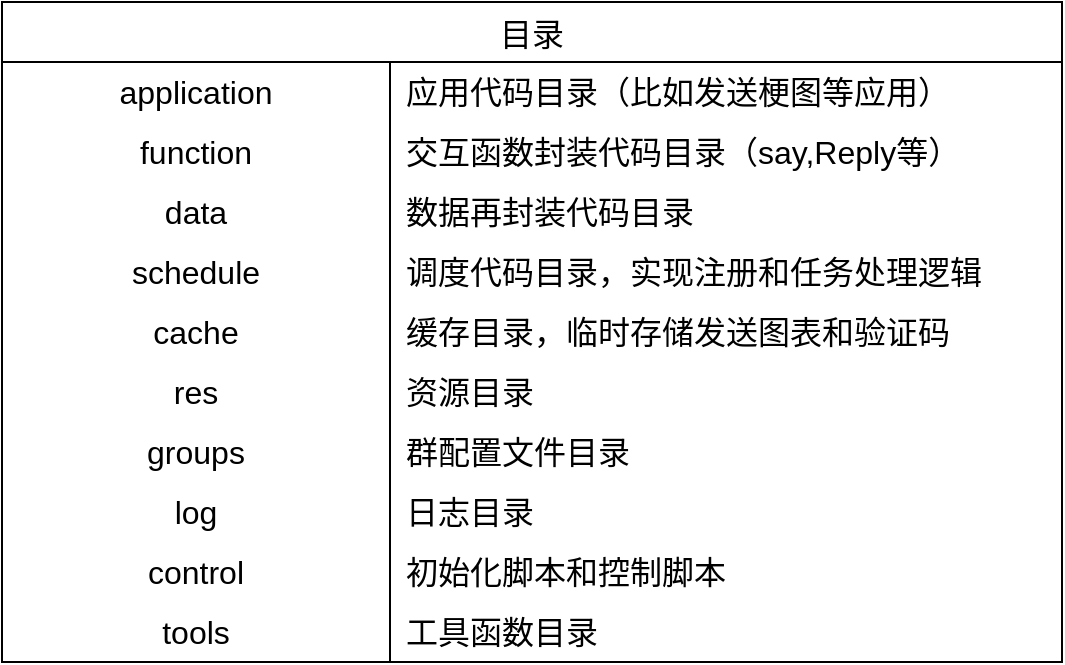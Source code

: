 <mxfile pages="4">
    <diagram id="zkEX-K809wHhYxBaXT3y" name="目录结构">
        <mxGraphModel dx="1169" dy="614" grid="1" gridSize="10" guides="1" tooltips="1" connect="1" arrows="1" fold="1" page="1" pageScale="1" pageWidth="827" pageHeight="1169" math="0" shadow="0">
            <root>
                <mxCell id="0"/>
                <mxCell id="1" parent="0"/>
                <mxCell id="6" value="目录" style="shape=table;startSize=30;container=1;collapsible=0;childLayout=tableLayout;fixedRows=1;rowLines=0;fontStyle=0;strokeColor=default;fontSize=16;" parent="1" vertex="1">
                    <mxGeometry x="80" y="70" width="530" height="330" as="geometry"/>
                </mxCell>
                <mxCell id="7" value="" style="shape=tableRow;horizontal=0;startSize=0;swimlaneHead=0;swimlaneBody=0;top=0;left=0;bottom=0;right=0;collapsible=0;dropTarget=0;fillColor=none;points=[[0,0.5],[1,0.5]];portConstraint=eastwest;strokeColor=inherit;fontSize=16;" parent="6" vertex="1">
                    <mxGeometry y="30" width="530" height="30" as="geometry"/>
                </mxCell>
                <mxCell id="8" value="application" style="shape=partialRectangle;html=1;whiteSpace=wrap;connectable=0;fillColor=none;top=0;left=0;bottom=0;right=0;overflow=hidden;pointerEvents=1;strokeColor=inherit;fontSize=16;" parent="7" vertex="1">
                    <mxGeometry width="194" height="30" as="geometry">
                        <mxRectangle width="194" height="30" as="alternateBounds"/>
                    </mxGeometry>
                </mxCell>
                <mxCell id="9" value="应用代码目录（比如发送梗图等应用）" style="shape=partialRectangle;html=1;whiteSpace=wrap;connectable=0;fillColor=none;top=0;left=0;bottom=0;right=0;align=left;spacingLeft=6;overflow=hidden;strokeColor=inherit;fontSize=16;" parent="7" vertex="1">
                    <mxGeometry x="194" width="336" height="30" as="geometry">
                        <mxRectangle width="336" height="30" as="alternateBounds"/>
                    </mxGeometry>
                </mxCell>
                <mxCell id="10" value="" style="shape=tableRow;horizontal=0;startSize=0;swimlaneHead=0;swimlaneBody=0;top=0;left=0;bottom=0;right=0;collapsible=0;dropTarget=0;fillColor=none;points=[[0,0.5],[1,0.5]];portConstraint=eastwest;strokeColor=inherit;fontSize=16;" parent="6" vertex="1">
                    <mxGeometry y="60" width="530" height="30" as="geometry"/>
                </mxCell>
                <mxCell id="11" value="function" style="shape=partialRectangle;html=1;whiteSpace=wrap;connectable=0;fillColor=none;top=0;left=0;bottom=0;right=0;overflow=hidden;strokeColor=inherit;fontSize=16;" parent="10" vertex="1">
                    <mxGeometry width="194" height="30" as="geometry">
                        <mxRectangle width="194" height="30" as="alternateBounds"/>
                    </mxGeometry>
                </mxCell>
                <mxCell id="12" value="交互函数封装代码目录（say,Reply等）" style="shape=partialRectangle;html=1;whiteSpace=wrap;connectable=0;fillColor=none;top=0;left=0;bottom=0;right=0;align=left;spacingLeft=6;overflow=hidden;strokeColor=inherit;fontSize=16;" parent="10" vertex="1">
                    <mxGeometry x="194" width="336" height="30" as="geometry">
                        <mxRectangle width="336" height="30" as="alternateBounds"/>
                    </mxGeometry>
                </mxCell>
                <mxCell id="13" value="" style="shape=tableRow;horizontal=0;startSize=0;swimlaneHead=0;swimlaneBody=0;top=0;left=0;bottom=0;right=0;collapsible=0;dropTarget=0;fillColor=none;points=[[0,0.5],[1,0.5]];portConstraint=eastwest;strokeColor=inherit;fontSize=16;" parent="6" vertex="1">
                    <mxGeometry y="90" width="530" height="30" as="geometry"/>
                </mxCell>
                <mxCell id="14" value="data" style="shape=partialRectangle;html=1;whiteSpace=wrap;connectable=0;fillColor=none;top=0;left=0;bottom=0;right=0;overflow=hidden;strokeColor=inherit;fontSize=16;" parent="13" vertex="1">
                    <mxGeometry width="194" height="30" as="geometry">
                        <mxRectangle width="194" height="30" as="alternateBounds"/>
                    </mxGeometry>
                </mxCell>
                <mxCell id="15" value="数据再封装代码目录" style="shape=partialRectangle;html=1;whiteSpace=wrap;connectable=0;fillColor=none;top=0;left=0;bottom=0;right=0;align=left;spacingLeft=6;overflow=hidden;strokeColor=inherit;fontSize=16;" parent="13" vertex="1">
                    <mxGeometry x="194" width="336" height="30" as="geometry">
                        <mxRectangle width="336" height="30" as="alternateBounds"/>
                    </mxGeometry>
                </mxCell>
                <mxCell id="16" style="shape=tableRow;horizontal=0;startSize=0;swimlaneHead=0;swimlaneBody=0;top=0;left=0;bottom=0;right=0;collapsible=0;dropTarget=0;fillColor=none;points=[[0,0.5],[1,0.5]];portConstraint=eastwest;strokeColor=inherit;fontSize=16;" parent="6" vertex="1">
                    <mxGeometry y="120" width="530" height="30" as="geometry"/>
                </mxCell>
                <mxCell id="17" value="schedule" style="shape=partialRectangle;html=1;whiteSpace=wrap;connectable=0;fillColor=none;top=0;left=0;bottom=0;right=0;overflow=hidden;strokeColor=inherit;fontSize=16;" parent="16" vertex="1">
                    <mxGeometry width="194" height="30" as="geometry">
                        <mxRectangle width="194" height="30" as="alternateBounds"/>
                    </mxGeometry>
                </mxCell>
                <mxCell id="18" value="调度代码目录，实现注册和任务处理逻辑" style="shape=partialRectangle;html=1;whiteSpace=wrap;connectable=0;fillColor=none;top=0;left=0;bottom=0;right=0;align=left;spacingLeft=6;overflow=hidden;strokeColor=inherit;fontSize=16;" parent="16" vertex="1">
                    <mxGeometry x="194" width="336" height="30" as="geometry">
                        <mxRectangle width="336" height="30" as="alternateBounds"/>
                    </mxGeometry>
                </mxCell>
                <mxCell id="19" style="shape=tableRow;horizontal=0;startSize=0;swimlaneHead=0;swimlaneBody=0;top=0;left=0;bottom=0;right=0;collapsible=0;dropTarget=0;fillColor=none;points=[[0,0.5],[1,0.5]];portConstraint=eastwest;strokeColor=inherit;fontSize=16;" parent="6" vertex="1">
                    <mxGeometry y="150" width="530" height="30" as="geometry"/>
                </mxCell>
                <mxCell id="20" value="cache" style="shape=partialRectangle;html=1;whiteSpace=wrap;connectable=0;fillColor=none;top=0;left=0;bottom=0;right=0;overflow=hidden;strokeColor=inherit;fontSize=16;" parent="19" vertex="1">
                    <mxGeometry width="194" height="30" as="geometry">
                        <mxRectangle width="194" height="30" as="alternateBounds"/>
                    </mxGeometry>
                </mxCell>
                <mxCell id="21" value="缓存目录，临时存储发送图表和验证码" style="shape=partialRectangle;html=1;whiteSpace=wrap;connectable=0;fillColor=none;top=0;left=0;bottom=0;right=0;align=left;spacingLeft=6;overflow=hidden;strokeColor=inherit;fontSize=16;" parent="19" vertex="1">
                    <mxGeometry x="194" width="336" height="30" as="geometry">
                        <mxRectangle width="336" height="30" as="alternateBounds"/>
                    </mxGeometry>
                </mxCell>
                <mxCell id="22" style="shape=tableRow;horizontal=0;startSize=0;swimlaneHead=0;swimlaneBody=0;top=0;left=0;bottom=0;right=0;collapsible=0;dropTarget=0;fillColor=none;points=[[0,0.5],[1,0.5]];portConstraint=eastwest;strokeColor=inherit;fontSize=16;" parent="6" vertex="1">
                    <mxGeometry y="180" width="530" height="30" as="geometry"/>
                </mxCell>
                <mxCell id="23" value="res" style="shape=partialRectangle;html=1;whiteSpace=wrap;connectable=0;fillColor=none;top=0;left=0;bottom=0;right=0;overflow=hidden;strokeColor=inherit;fontSize=16;" parent="22" vertex="1">
                    <mxGeometry width="194" height="30" as="geometry">
                        <mxRectangle width="194" height="30" as="alternateBounds"/>
                    </mxGeometry>
                </mxCell>
                <mxCell id="24" value="资源目录" style="shape=partialRectangle;html=1;whiteSpace=wrap;connectable=0;fillColor=none;top=0;left=0;bottom=0;right=0;align=left;spacingLeft=6;overflow=hidden;strokeColor=inherit;fontSize=16;" parent="22" vertex="1">
                    <mxGeometry x="194" width="336" height="30" as="geometry">
                        <mxRectangle width="336" height="30" as="alternateBounds"/>
                    </mxGeometry>
                </mxCell>
                <mxCell id="25" style="shape=tableRow;horizontal=0;startSize=0;swimlaneHead=0;swimlaneBody=0;top=0;left=0;bottom=0;right=0;collapsible=0;dropTarget=0;fillColor=none;points=[[0,0.5],[1,0.5]];portConstraint=eastwest;strokeColor=inherit;fontSize=16;" parent="6" vertex="1">
                    <mxGeometry y="210" width="530" height="30" as="geometry"/>
                </mxCell>
                <mxCell id="26" value="groups" style="shape=partialRectangle;html=1;whiteSpace=wrap;connectable=0;fillColor=none;top=0;left=0;bottom=0;right=0;overflow=hidden;strokeColor=inherit;fontSize=16;" parent="25" vertex="1">
                    <mxGeometry width="194" height="30" as="geometry">
                        <mxRectangle width="194" height="30" as="alternateBounds"/>
                    </mxGeometry>
                </mxCell>
                <mxCell id="27" value="群配置文件目录" style="shape=partialRectangle;html=1;whiteSpace=wrap;connectable=0;fillColor=none;top=0;left=0;bottom=0;right=0;align=left;spacingLeft=6;overflow=hidden;strokeColor=inherit;fontSize=16;" parent="25" vertex="1">
                    <mxGeometry x="194" width="336" height="30" as="geometry">
                        <mxRectangle width="336" height="30" as="alternateBounds"/>
                    </mxGeometry>
                </mxCell>
                <mxCell id="28" style="shape=tableRow;horizontal=0;startSize=0;swimlaneHead=0;swimlaneBody=0;top=0;left=0;bottom=0;right=0;collapsible=0;dropTarget=0;fillColor=none;points=[[0,0.5],[1,0.5]];portConstraint=eastwest;strokeColor=inherit;fontSize=16;" parent="6" vertex="1">
                    <mxGeometry y="240" width="530" height="30" as="geometry"/>
                </mxCell>
                <mxCell id="29" value="log" style="shape=partialRectangle;html=1;whiteSpace=wrap;connectable=0;fillColor=none;top=0;left=0;bottom=0;right=0;overflow=hidden;strokeColor=inherit;fontSize=16;" parent="28" vertex="1">
                    <mxGeometry width="194" height="30" as="geometry">
                        <mxRectangle width="194" height="30" as="alternateBounds"/>
                    </mxGeometry>
                </mxCell>
                <mxCell id="30" value="日志目录" style="shape=partialRectangle;html=1;whiteSpace=wrap;connectable=0;fillColor=none;top=0;left=0;bottom=0;right=0;align=left;spacingLeft=6;overflow=hidden;strokeColor=inherit;fontSize=16;" parent="28" vertex="1">
                    <mxGeometry x="194" width="336" height="30" as="geometry">
                        <mxRectangle width="336" height="30" as="alternateBounds"/>
                    </mxGeometry>
                </mxCell>
                <mxCell id="32" style="shape=tableRow;horizontal=0;startSize=0;swimlaneHead=0;swimlaneBody=0;top=0;left=0;bottom=0;right=0;collapsible=0;dropTarget=0;fillColor=none;points=[[0,0.5],[1,0.5]];portConstraint=eastwest;strokeColor=inherit;fontSize=16;" parent="6" vertex="1">
                    <mxGeometry y="270" width="530" height="30" as="geometry"/>
                </mxCell>
                <mxCell id="33" value="control" style="shape=partialRectangle;html=1;whiteSpace=wrap;connectable=0;fillColor=none;top=0;left=0;bottom=0;right=0;overflow=hidden;strokeColor=inherit;fontSize=16;" parent="32" vertex="1">
                    <mxGeometry width="194" height="30" as="geometry">
                        <mxRectangle width="194" height="30" as="alternateBounds"/>
                    </mxGeometry>
                </mxCell>
                <mxCell id="34" value="初始化脚本和控制脚本" style="shape=partialRectangle;html=1;whiteSpace=wrap;connectable=0;fillColor=none;top=0;left=0;bottom=0;right=0;align=left;spacingLeft=6;overflow=hidden;strokeColor=inherit;fontSize=16;" parent="32" vertex="1">
                    <mxGeometry x="194" width="336" height="30" as="geometry">
                        <mxRectangle width="336" height="30" as="alternateBounds"/>
                    </mxGeometry>
                </mxCell>
                <mxCell id="35" style="shape=tableRow;horizontal=0;startSize=0;swimlaneHead=0;swimlaneBody=0;top=0;left=0;bottom=0;right=0;collapsible=0;dropTarget=0;fillColor=none;points=[[0,0.5],[1,0.5]];portConstraint=eastwest;strokeColor=inherit;fontSize=16;" parent="6" vertex="1">
                    <mxGeometry y="300" width="530" height="30" as="geometry"/>
                </mxCell>
                <mxCell id="36" value="tools" style="shape=partialRectangle;html=1;whiteSpace=wrap;connectable=0;fillColor=none;top=0;left=0;bottom=0;right=0;overflow=hidden;strokeColor=inherit;fontSize=16;" parent="35" vertex="1">
                    <mxGeometry width="194" height="30" as="geometry">
                        <mxRectangle width="194" height="30" as="alternateBounds"/>
                    </mxGeometry>
                </mxCell>
                <mxCell id="37" value="工具函数目录" style="shape=partialRectangle;html=1;whiteSpace=wrap;connectable=0;fillColor=none;top=0;left=0;bottom=0;right=0;align=left;spacingLeft=6;overflow=hidden;strokeColor=inherit;fontSize=16;" parent="35" vertex="1">
                    <mxGeometry x="194" width="336" height="30" as="geometry">
                        <mxRectangle width="336" height="30" as="alternateBounds"/>
                    </mxGeometry>
                </mxCell>
            </root>
        </mxGraphModel>
    </diagram>
    <diagram id="T0GtglsPua6t7XAMUquR" name="application class">
        <mxGraphModel dx="1790" dy="2049" grid="1" gridSize="10" guides="1" tooltips="1" connect="1" arrows="1" fold="1" page="1" pageScale="1" pageWidth="827" pageHeight="1169" math="0" shadow="0">
            <root>
                <mxCell id="0"/>
                <mxCell id="1" parent="0"/>
                <mxCell id="gr3-f2-6-QpsES867cy0-1" value="Application" style="shape=table;startSize=30;container=1;collapsible=0;childLayout=tableLayout;fixedRows=1;rowLines=0;fontStyle=0;strokeColor=default;fontSize=16;" parent="1" vertex="1">
                    <mxGeometry x="-170" width="660" height="120" as="geometry"/>
                </mxCell>
                <mxCell id="gr3-f2-6-QpsES867cy0-2" value="" style="shape=tableRow;horizontal=0;startSize=0;swimlaneHead=0;swimlaneBody=0;top=0;left=0;bottom=0;right=0;collapsible=0;dropTarget=0;fillColor=none;points=[[0,0.5],[1,0.5]];portConstraint=eastwest;strokeColor=inherit;fontSize=16;" parent="gr3-f2-6-QpsES867cy0-1" vertex="1">
                    <mxGeometry y="30" width="660" height="30" as="geometry"/>
                </mxCell>
                <mxCell id="gr3-f2-6-QpsES867cy0-3" value="applicationInfo:A&lt;span style=&quot;color: rgb(0, 0, 0);&quot;&gt;pplicationInfo&lt;/span&gt;" style="shape=partialRectangle;html=1;whiteSpace=wrap;connectable=0;fillColor=none;top=0;left=0;bottom=0;right=0;overflow=hidden;pointerEvents=1;strokeColor=inherit;fontSize=16;" parent="gr3-f2-6-QpsES867cy0-2" vertex="1">
                    <mxGeometry width="267" height="30" as="geometry">
                        <mxRectangle width="267" height="30" as="alternateBounds"/>
                    </mxGeometry>
                </mxCell>
                <mxCell id="gr3-f2-6-QpsES867cy0-4" value="实现application的描述" style="shape=partialRectangle;html=1;whiteSpace=wrap;connectable=0;fillColor=none;top=0;left=0;bottom=0;right=0;align=left;spacingLeft=6;overflow=hidden;strokeColor=inherit;fontSize=16;" parent="gr3-f2-6-QpsES867cy0-2" vertex="1">
                    <mxGeometry x="267" width="393" height="30" as="geometry">
                        <mxRectangle width="393" height="30" as="alternateBounds"/>
                    </mxGeometry>
                </mxCell>
                <mxCell id="gr3-f2-6-QpsES867cy0-5" value="" style="shape=tableRow;horizontal=0;startSize=0;swimlaneHead=0;swimlaneBody=0;top=0;left=0;bottom=0;right=0;collapsible=0;dropTarget=0;fillColor=none;points=[[0,0.5],[1,0.5]];portConstraint=eastwest;strokeColor=inherit;fontSize=16;" parent="gr3-f2-6-QpsES867cy0-1" vertex="1">
                    <mxGeometry y="60" width="660" height="30" as="geometry"/>
                </mxCell>
                <mxCell id="gr3-f2-6-QpsES867cy0-6" value="registerInfo:RegisterInfo" style="shape=partialRectangle;html=1;whiteSpace=wrap;connectable=0;fillColor=none;top=0;left=0;bottom=0;right=0;overflow=hidden;strokeColor=inherit;fontSize=16;" parent="gr3-f2-6-QpsES867cy0-5" vertex="1">
                    <mxGeometry width="267" height="30" as="geometry">
                        <mxRectangle width="267" height="30" as="alternateBounds"/>
                    </mxGeometry>
                </mxCell>
                <mxCell id="gr3-f2-6-QpsES867cy0-7" value="注册信息" style="shape=partialRectangle;html=1;whiteSpace=wrap;connectable=0;fillColor=none;top=0;left=0;bottom=0;right=0;align=left;spacingLeft=6;overflow=hidden;strokeColor=inherit;fontSize=16;" parent="gr3-f2-6-QpsES867cy0-5" vertex="1">
                    <mxGeometry x="267" width="393" height="30" as="geometry">
                        <mxRectangle width="393" height="30" as="alternateBounds"/>
                    </mxGeometry>
                </mxCell>
                <mxCell id="gr3-f2-6-QpsES867cy0-8" value="" style="shape=tableRow;horizontal=0;startSize=0;swimlaneHead=0;swimlaneBody=0;top=0;left=0;bottom=0;right=0;collapsible=0;dropTarget=0;fillColor=none;points=[[0,0.5],[1,0.5]];portConstraint=eastwest;strokeColor=inherit;fontSize=16;" parent="gr3-f2-6-QpsES867cy0-1" vertex="1">
                    <mxGeometry y="90" width="660" height="30" as="geometry"/>
                </mxCell>
                <mxCell id="gr3-f2-6-QpsES867cy0-9" value="process(messageInfo:MessageInfo)" style="shape=partialRectangle;html=1;whiteSpace=wrap;connectable=0;fillColor=none;top=0;left=0;bottom=0;right=0;overflow=hidden;strokeColor=inherit;fontSize=16;" parent="gr3-f2-6-QpsES867cy0-8" vertex="1">
                    <mxGeometry width="267" height="30" as="geometry">
                        <mxRectangle width="267" height="30" as="alternateBounds"/>
                    </mxGeometry>
                </mxCell>
                <mxCell id="gr3-f2-6-QpsES867cy0-10" value="处理函数" style="shape=partialRectangle;html=1;whiteSpace=wrap;connectable=0;fillColor=none;top=0;left=0;bottom=0;right=0;align=left;spacingLeft=6;overflow=hidden;strokeColor=inherit;fontSize=16;" parent="gr3-f2-6-QpsES867cy0-8" vertex="1">
                    <mxGeometry x="267" width="393" height="30" as="geometry">
                        <mxRectangle width="393" height="30" as="alternateBounds"/>
                    </mxGeometry>
                </mxCell>
                <mxCell id="gr3-f2-6-QpsES867cy0-35" value="applicationInfo" style="shape=table;startSize=30;container=1;collapsible=0;childLayout=tableLayout;fixedRows=1;rowLines=0;fontStyle=0;strokeColor=default;fontSize=16;" parent="1" vertex="1">
                    <mxGeometry x="630" y="-40" width="340" height="90" as="geometry"/>
                </mxCell>
                <mxCell id="gr3-f2-6-QpsES867cy0-36" value="" style="shape=tableRow;horizontal=0;startSize=0;swimlaneHead=0;swimlaneBody=0;top=0;left=0;bottom=0;right=0;collapsible=0;dropTarget=0;fillColor=none;points=[[0,0.5],[1,0.5]];portConstraint=eastwest;strokeColor=inherit;fontSize=16;" parent="gr3-f2-6-QpsES867cy0-35" vertex="1">
                    <mxGeometry y="30" width="340" height="30" as="geometry"/>
                </mxCell>
                <mxCell id="gr3-f2-6-QpsES867cy0-37" value="name:str" style="shape=partialRectangle;html=1;whiteSpace=wrap;connectable=0;fillColor=none;top=0;left=0;bottom=0;right=0;overflow=hidden;pointerEvents=1;strokeColor=inherit;fontSize=16;" parent="gr3-f2-6-QpsES867cy0-36" vertex="1">
                    <mxGeometry width="194" height="30" as="geometry">
                        <mxRectangle width="194" height="30" as="alternateBounds"/>
                    </mxGeometry>
                </mxCell>
                <mxCell id="gr3-f2-6-QpsES867cy0-38" value="application的名字" style="shape=partialRectangle;html=1;whiteSpace=wrap;connectable=0;fillColor=none;top=0;left=0;bottom=0;right=0;align=left;spacingLeft=6;overflow=hidden;strokeColor=inherit;fontSize=16;" parent="gr3-f2-6-QpsES867cy0-36" vertex="1">
                    <mxGeometry x="194" width="146" height="30" as="geometry">
                        <mxRectangle width="146" height="30" as="alternateBounds"/>
                    </mxGeometry>
                </mxCell>
                <mxCell id="gr3-f2-6-QpsES867cy0-42" value="" style="shape=tableRow;horizontal=0;startSize=0;swimlaneHead=0;swimlaneBody=0;top=0;left=0;bottom=0;right=0;collapsible=0;dropTarget=0;fillColor=none;points=[[0,0.5],[1,0.5]];portConstraint=eastwest;strokeColor=inherit;fontSize=16;" parent="gr3-f2-6-QpsES867cy0-35" vertex="1">
                    <mxGeometry y="60" width="340" height="30" as="geometry"/>
                </mxCell>
                <mxCell id="gr3-f2-6-QpsES867cy0-43" value="info:str" style="shape=partialRectangle;html=1;whiteSpace=wrap;connectable=0;fillColor=none;top=0;left=0;bottom=0;right=0;overflow=hidden;strokeColor=inherit;fontSize=16;" parent="gr3-f2-6-QpsES867cy0-42" vertex="1">
                    <mxGeometry width="194" height="30" as="geometry">
                        <mxRectangle width="194" height="30" as="alternateBounds"/>
                    </mxGeometry>
                </mxCell>
                <mxCell id="gr3-f2-6-QpsES867cy0-44" value="功能的描述" style="shape=partialRectangle;html=1;whiteSpace=wrap;connectable=0;fillColor=none;top=0;left=0;bottom=0;right=0;align=left;spacingLeft=6;overflow=hidden;strokeColor=inherit;fontSize=16;" parent="gr3-f2-6-QpsES867cy0-42" vertex="1">
                    <mxGeometry x="194" width="146" height="30" as="geometry">
                        <mxRectangle width="146" height="30" as="alternateBounds"/>
                    </mxGeometry>
                </mxCell>
                <mxCell id="gr3-f2-6-QpsES867cy0-106" value="RegisterInfo" style="shape=table;startSize=30;container=1;collapsible=0;childLayout=tableLayout;fixedRows=1;rowLines=0;fontStyle=0;strokeColor=default;fontSize=16;" parent="1" vertex="1">
                    <mxGeometry x="630" y="110" width="530" height="90" as="geometry"/>
                </mxCell>
                <mxCell id="gr3-f2-6-QpsES867cy0-107" value="" style="shape=tableRow;horizontal=0;startSize=0;swimlaneHead=0;swimlaneBody=0;top=0;left=0;bottom=0;right=0;collapsible=0;dropTarget=0;fillColor=none;points=[[0,0.5],[1,0.5]];portConstraint=eastwest;strokeColor=inherit;fontSize=16;" parent="gr3-f2-6-QpsES867cy0-106" vertex="1">
                    <mxGeometry y="30" width="530" height="30" as="geometry"/>
                </mxCell>
                <mxCell id="gr3-f2-6-QpsES867cy0-108" value="registerEventType:Enum" style="shape=partialRectangle;html=1;whiteSpace=wrap;connectable=0;fillColor=none;top=0;left=0;bottom=0;right=0;overflow=hidden;pointerEvents=1;strokeColor=inherit;fontSize=16;" parent="gr3-f2-6-QpsES867cy0-107" vertex="1">
                    <mxGeometry width="194" height="30" as="geometry">
                        <mxRectangle width="194" height="30" as="alternateBounds"/>
                    </mxGeometry>
                </mxCell>
                <mxCell id="gr3-f2-6-QpsES867cy0-109" value="注册类型" style="shape=partialRectangle;html=1;whiteSpace=wrap;connectable=0;fillColor=none;top=0;left=0;bottom=0;right=0;align=left;spacingLeft=6;overflow=hidden;strokeColor=inherit;fontSize=16;" parent="gr3-f2-6-QpsES867cy0-107" vertex="1">
                    <mxGeometry x="194" width="336" height="30" as="geometry">
                        <mxRectangle width="336" height="30" as="alternateBounds"/>
                    </mxGeometry>
                </mxCell>
                <mxCell id="gr3-f2-6-QpsES867cy0-110" value="" style="shape=tableRow;horizontal=0;startSize=0;swimlaneHead=0;swimlaneBody=0;top=0;left=0;bottom=0;right=0;collapsible=0;dropTarget=0;fillColor=none;points=[[0,0.5],[1,0.5]];portConstraint=eastwest;strokeColor=inherit;fontSize=16;" parent="gr3-f2-6-QpsES867cy0-106" vertex="1">
                    <mxGeometry y="60" width="530" height="30" as="geometry"/>
                </mxCell>
                <mxCell id="gr3-f2-6-QpsES867cy0-111" value="priority:float" style="shape=partialRectangle;html=1;whiteSpace=wrap;connectable=0;fillColor=none;top=0;left=0;bottom=0;right=0;overflow=hidden;strokeColor=inherit;fontSize=16;" parent="gr3-f2-6-QpsES867cy0-110" vertex="1">
                    <mxGeometry width="194" height="30" as="geometry">
                        <mxRectangle width="194" height="30" as="alternateBounds"/>
                    </mxGeometry>
                </mxCell>
                <mxCell id="gr3-f2-6-QpsES867cy0-112" value="触发优先级" style="shape=partialRectangle;html=1;whiteSpace=wrap;connectable=0;fillColor=none;top=0;left=0;bottom=0;right=0;align=left;spacingLeft=6;overflow=hidden;strokeColor=inherit;fontSize=16;" parent="gr3-f2-6-QpsES867cy0-110" vertex="1">
                    <mxGeometry x="194" width="336" height="30" as="geometry">
                        <mxRectangle width="336" height="30" as="alternateBounds"/>
                    </mxGeometry>
                </mxCell>
            </root>
        </mxGraphModel>
    </diagram>
    <diagram id="DD8il-fO9wbOL0nutXOs" name="流程图">
        <mxGraphModel dx="1169" dy="614" grid="1" gridSize="10" guides="1" tooltips="1" connect="1" arrows="1" fold="1" page="1" pageScale="1" pageWidth="1169" pageHeight="827" background="none" math="0" shadow="0">
            <root>
                <mxCell id="0"/>
                <mxCell id="1" parent="0"/>
                <mxCell id="Z7UhbsLnKZik1kUJaFU--3" style="edgeStyle=none;html=1;rounded=0;exitX=0.5;exitY=1;exitDx=0;exitDy=0;" parent="1" source="Z7UhbsLnKZik1kUJaFU--73" target="Z7UhbsLnKZik1kUJaFU--2" edge="1">
                    <mxGeometry relative="1" as="geometry">
                        <mxPoint x="450" y="150" as="sourcePoint"/>
                    </mxGeometry>
                </mxCell>
                <mxCell id="Z7UhbsLnKZik1kUJaFU--11" value="" style="edgeStyle=none;html=1;rounded=0;" parent="1" source="Z7UhbsLnKZik1kUJaFU--2" target="Z7UhbsLnKZik1kUJaFU--10" edge="1">
                    <mxGeometry relative="1" as="geometry"/>
                </mxCell>
                <mxCell id="Z7UhbsLnKZik1kUJaFU--2" value="解析消息数据结构" style="rounded=0;whiteSpace=wrap;html=1;" parent="1" vertex="1">
                    <mxGeometry x="390" y="175" width="120" height="30" as="geometry"/>
                </mxCell>
                <mxCell id="Z7UhbsLnKZik1kUJaFU--16" value="" style="edgeStyle=none;html=1;rounded=0;" parent="1" source="Z7UhbsLnKZik1kUJaFU--10" target="Z7UhbsLnKZik1kUJaFU--15" edge="1">
                    <mxGeometry relative="1" as="geometry"/>
                </mxCell>
                <mxCell id="Z7UhbsLnKZik1kUJaFU--17" value="y" style="edgeLabel;html=1;align=center;verticalAlign=middle;resizable=0;points=[];rounded=0;" parent="Z7UhbsLnKZik1kUJaFU--16" vertex="1" connectable="0">
                    <mxGeometry x="-0.393" y="-1" width="30" height="30" relative="1" as="geometry">
                        <mxPoint x="-15" y="-15" as="offset"/>
                    </mxGeometry>
                </mxCell>
                <mxCell id="Z7UhbsLnKZik1kUJaFU--49" value="" style="edgeStyle=none;html=1;rounded=0;" parent="1" source="Z7UhbsLnKZik1kUJaFU--10" target="Z7UhbsLnKZik1kUJaFU--48" edge="1">
                    <mxGeometry relative="1" as="geometry"/>
                </mxCell>
                <mxCell id="Z7UhbsLnKZik1kUJaFU--50" value="n" style="edgeLabel;html=1;align=center;verticalAlign=middle;resizable=0;points=[];rounded=0;" parent="Z7UhbsLnKZik1kUJaFU--49" vertex="1" connectable="0">
                    <mxGeometry x="-0.349" width="30" height="30" relative="1" as="geometry">
                        <mxPoint x="-15" y="-15" as="offset"/>
                    </mxGeometry>
                </mxCell>
                <mxCell id="Z7UhbsLnKZik1kUJaFU--10" value="是群聊" style="rhombus;whiteSpace=wrap;html=1;rounded=0;" parent="1" vertex="1">
                    <mxGeometry x="420" y="230" width="60" height="30" as="geometry"/>
                </mxCell>
                <mxCell id="Z7UhbsLnKZik1kUJaFU--19" value="" style="edgeStyle=none;html=1;rounded=0;" parent="1" source="Z7UhbsLnKZik1kUJaFU--15" target="Z7UhbsLnKZik1kUJaFU--18" edge="1">
                    <mxGeometry relative="1" as="geometry"/>
                </mxCell>
                <mxCell id="Z7UhbsLnKZik1kUJaFU--20" value="y" style="edgeLabel;html=1;align=center;verticalAlign=middle;resizable=0;points=[];rounded=0;" parent="Z7UhbsLnKZik1kUJaFU--19" vertex="1" connectable="0">
                    <mxGeometry x="0.005" width="30" height="30" relative="1" as="geometry">
                        <mxPoint x="-15" y="-15" as="offset"/>
                    </mxGeometry>
                </mxCell>
                <mxCell id="Z7UhbsLnKZik1kUJaFU--45" style="edgeStyle=none;html=1;entryX=0.5;entryY=0;entryDx=0;entryDy=0;rounded=0;" parent="1" source="Z7UhbsLnKZik1kUJaFU--15" target="Z7UhbsLnKZik1kUJaFU--26" edge="1">
                    <mxGeometry relative="1" as="geometry"/>
                </mxCell>
                <mxCell id="Z7UhbsLnKZik1kUJaFU--47" value="n" style="edgeLabel;html=1;align=center;verticalAlign=middle;resizable=0;points=[];rounded=0;" parent="Z7UhbsLnKZik1kUJaFU--45" vertex="1" connectable="0">
                    <mxGeometry x="-0.055" y="1" width="30" height="30" relative="1" as="geometry">
                        <mxPoint x="-15" y="-15" as="offset"/>
                    </mxGeometry>
                </mxCell>
                <mxCell id="Z7UhbsLnKZik1kUJaFU--15" value="有艾特" style="rhombus;whiteSpace=wrap;html=1;rounded=0;" parent="1" vertex="1">
                    <mxGeometry x="300" y="230" width="60" height="30" as="geometry"/>
                </mxCell>
                <mxCell id="Z7UhbsLnKZik1kUJaFU--22" value="" style="edgeStyle=none;html=1;rounded=0;" parent="1" source="Z7UhbsLnKZik1kUJaFU--18" target="Z7UhbsLnKZik1kUJaFU--21" edge="1">
                    <mxGeometry relative="1" as="geometry"/>
                </mxCell>
                <mxCell id="Z7UhbsLnKZik1kUJaFU--80" style="edgeStyle=orthogonalEdgeStyle;html=1;exitX=0.25;exitY=1;exitDx=0;exitDy=0;rounded=0;" parent="1" source="Z7UhbsLnKZik1kUJaFU--18" target="Z7UhbsLnKZik1kUJaFU--74" edge="1">
                    <mxGeometry relative="1" as="geometry">
                        <Array as="points">
                            <mxPoint x="120" y="260"/>
                            <mxPoint x="120" y="560"/>
                            <mxPoint x="505" y="560"/>
                        </Array>
                    </mxGeometry>
                </mxCell>
                <mxCell id="Z7UhbsLnKZik1kUJaFU--82" value="检索完毕" style="edgeLabel;html=1;align=center;verticalAlign=middle;resizable=0;points=[];rounded=0;" parent="Z7UhbsLnKZik1kUJaFU--80" vertex="1" connectable="0">
                    <mxGeometry x="-0.833" width="70" height="30" relative="1" as="geometry">
                        <mxPoint x="-35" y="66" as="offset"/>
                    </mxGeometry>
                </mxCell>
                <mxCell id="Z7UhbsLnKZik1kUJaFU--18" value="按优先级&lt;div&gt;检索已注册艾特事件&lt;/div&gt;" style="whiteSpace=wrap;html=1;rounded=0;" parent="1" vertex="1">
                    <mxGeometry x="115" y="225" width="130" height="40" as="geometry"/>
                </mxCell>
                <mxCell id="Z7UhbsLnKZik1kUJaFU--24" value="" style="edgeStyle=orthogonalEdgeStyle;html=1;exitX=0.5;exitY=1;exitDx=0;exitDy=0;entryX=0;entryY=0.5;entryDx=0;entryDy=0;rounded=0;" parent="1" source="Z7UhbsLnKZik1kUJaFU--21" target="Z7UhbsLnKZik1kUJaFU--23" edge="1">
                    <mxGeometry relative="1" as="geometry"/>
                </mxCell>
                <mxCell id="Z7UhbsLnKZik1kUJaFU--36" value="y" style="edgeLabel;html=1;align=center;verticalAlign=middle;resizable=0;points=[];rounded=0;" parent="Z7UhbsLnKZik1kUJaFU--24" vertex="1" connectable="0">
                    <mxGeometry x="-0.359" width="30" height="30" relative="1" as="geometry">
                        <mxPoint x="-15" y="-15" as="offset"/>
                    </mxGeometry>
                </mxCell>
                <mxCell id="Z7UhbsLnKZik1kUJaFU--27" value="" style="edgeStyle=none;html=1;exitX=1;exitY=0.5;exitDx=0;exitDy=0;rounded=0;" parent="1" source="Z7UhbsLnKZik1kUJaFU--21" target="Z7UhbsLnKZik1kUJaFU--26" edge="1">
                    <mxGeometry relative="1" as="geometry"/>
                </mxCell>
                <mxCell id="Z7UhbsLnKZik1kUJaFU--28" value="n" style="edgeLabel;html=1;align=center;verticalAlign=middle;resizable=0;points=[];rounded=0;" parent="Z7UhbsLnKZik1kUJaFU--27" vertex="1" connectable="0">
                    <mxGeometry x="0.029" y="-1" width="30" height="30" relative="1" as="geometry">
                        <mxPoint x="-16" y="-16" as="offset"/>
                    </mxGeometry>
                </mxCell>
                <mxCell id="Z7UhbsLnKZik1kUJaFU--21" value="是否触发关键词" style="rhombus;whiteSpace=wrap;html=1;rounded=0;" parent="1" vertex="1">
                    <mxGeometry x="125" y="300" width="110" height="30" as="geometry"/>
                </mxCell>
                <mxCell id="Z7UhbsLnKZik1kUJaFU--75" style="edgeStyle=orthogonalEdgeStyle;html=1;exitX=0.75;exitY=0;exitDx=0;exitDy=0;entryX=0;entryY=0.5;entryDx=0;entryDy=0;rounded=0;" parent="1" source="Z7UhbsLnKZik1kUJaFU--23" target="Z7UhbsLnKZik1kUJaFU--74" edge="1">
                    <mxGeometry relative="1" as="geometry"/>
                </mxCell>
                <mxCell id="Z7UhbsLnKZik1kUJaFU--23" value="执行对应处理函数" style="whiteSpace=wrap;html=1;rounded=0;" parent="1" vertex="1">
                    <mxGeometry x="270" y="500" width="120" height="30" as="geometry"/>
                </mxCell>
                <mxCell id="Z7UhbsLnKZik1kUJaFU--31" value="" style="edgeStyle=none;html=1;rounded=0;" parent="1" source="Z7UhbsLnKZik1kUJaFU--26" target="Z7UhbsLnKZik1kUJaFU--30" edge="1">
                    <mxGeometry relative="1" as="geometry"/>
                </mxCell>
                <mxCell id="Z7UhbsLnKZik1kUJaFU--78" style="edgeStyle=orthogonalEdgeStyle;html=1;exitX=0.75;exitY=0;exitDx=0;exitDy=0;entryX=0.5;entryY=0;entryDx=0;entryDy=0;rounded=0;" parent="1" source="Z7UhbsLnKZik1kUJaFU--26" target="Z7UhbsLnKZik1kUJaFU--74" edge="1">
                    <mxGeometry relative="1" as="geometry"/>
                </mxCell>
                <mxCell id="Z7UhbsLnKZik1kUJaFU--79" value="检索完毕" style="edgeLabel;html=1;align=center;verticalAlign=middle;resizable=0;points=[];rounded=0;" parent="Z7UhbsLnKZik1kUJaFU--78" vertex="1" connectable="0">
                    <mxGeometry x="0.511" y="-2" width="70" height="30" relative="1" as="geometry">
                        <mxPoint x="-33" y="-20" as="offset"/>
                    </mxGeometry>
                </mxCell>
                <mxCell id="Z7UhbsLnKZik1kUJaFU--26" value="&lt;div&gt;&lt;span style=&quot;color: rgb(0, 0, 0);&quot;&gt;按优先级&lt;/span&gt;&lt;/div&gt;检索关键词事件" style="whiteSpace=wrap;html=1;rounded=0;" parent="1" vertex="1">
                    <mxGeometry x="275" y="295" width="110" height="40" as="geometry"/>
                </mxCell>
                <mxCell id="Z7UhbsLnKZik1kUJaFU--39" style="edgeStyle=none;html=1;entryX=0.5;entryY=0;entryDx=0;entryDy=0;exitX=0.5;exitY=1;exitDx=0;exitDy=0;rounded=0;" parent="1" source="Z7UhbsLnKZik1kUJaFU--30" target="Z7UhbsLnKZik1kUJaFU--23" edge="1">
                    <mxGeometry relative="1" as="geometry"/>
                </mxCell>
                <mxCell id="Z7UhbsLnKZik1kUJaFU--40" value="y" style="edgeLabel;html=1;align=center;verticalAlign=middle;resizable=0;points=[];rounded=0;" parent="Z7UhbsLnKZik1kUJaFU--39" vertex="1" connectable="0">
                    <mxGeometry x="-0.017" y="3" width="30" height="30" relative="1" as="geometry">
                        <mxPoint x="-18" y="-15" as="offset"/>
                    </mxGeometry>
                </mxCell>
                <mxCell id="Z7UhbsLnKZik1kUJaFU--63" style="edgeStyle=orthogonalEdgeStyle;html=1;entryX=1;entryY=0.5;entryDx=0;entryDy=0;exitX=1;exitY=0.5;exitDx=0;exitDy=0;rounded=0;" parent="1" source="Z7UhbsLnKZik1kUJaFU--30" target="Z7UhbsLnKZik1kUJaFU--26" edge="1">
                    <mxGeometry relative="1" as="geometry">
                        <Array as="points">
                            <mxPoint x="400" y="395"/>
                            <mxPoint x="400" y="315"/>
                        </Array>
                    </mxGeometry>
                </mxCell>
                <mxCell id="Z7UhbsLnKZik1kUJaFU--72" value="n" style="edgeLabel;html=1;align=center;verticalAlign=middle;resizable=0;points=[];rounded=0;" parent="Z7UhbsLnKZik1kUJaFU--63" vertex="1" connectable="0">
                    <mxGeometry x="0.021" y="1" width="30" height="30" relative="1" as="geometry">
                        <mxPoint x="-15" y="-15" as="offset"/>
                    </mxGeometry>
                </mxCell>
                <mxCell id="Z7UhbsLnKZik1kUJaFU--30" value="是否触发关键词" style="rhombus;whiteSpace=wrap;html=1;rounded=0;" parent="1" vertex="1">
                    <mxGeometry x="275" y="380" width="110" height="30" as="geometry"/>
                </mxCell>
                <mxCell id="Z7UhbsLnKZik1kUJaFU--52" value="" style="edgeStyle=none;html=1;rounded=0;" parent="1" source="Z7UhbsLnKZik1kUJaFU--48" target="Z7UhbsLnKZik1kUJaFU--51" edge="1">
                    <mxGeometry relative="1" as="geometry"/>
                </mxCell>
                <mxCell id="Z7UhbsLnKZik1kUJaFU--53" value="n" style="edgeLabel;html=1;align=center;verticalAlign=middle;resizable=0;points=[];rounded=0;" parent="Z7UhbsLnKZik1kUJaFU--52" vertex="1" connectable="0">
                    <mxGeometry x="-0.121" y="1" width="30" height="30" relative="1" as="geometry">
                        <mxPoint x="-15" y="-15" as="offset"/>
                    </mxGeometry>
                </mxCell>
                <mxCell id="Z7UhbsLnKZik1kUJaFU--68" value="" style="edgeStyle=none;html=1;rounded=0;" parent="1" source="Z7UhbsLnKZik1kUJaFU--48" target="Z7UhbsLnKZik1kUJaFU--67" edge="1">
                    <mxGeometry relative="1" as="geometry"/>
                </mxCell>
                <mxCell id="Z7UhbsLnKZik1kUJaFU--84" value="y" style="edgeLabel;html=1;align=center;verticalAlign=middle;resizable=0;points=[];rounded=0;" parent="Z7UhbsLnKZik1kUJaFU--68" vertex="1" connectable="0">
                    <mxGeometry x="-0.459" y="2" width="30" height="30" relative="1" as="geometry">
                        <mxPoint x="-17" y="-15" as="offset"/>
                    </mxGeometry>
                </mxCell>
                <mxCell id="Z7UhbsLnKZik1kUJaFU--48" value="是私聊" style="rhombus;whiteSpace=wrap;html=1;rounded=0;" parent="1" vertex="1">
                    <mxGeometry x="540" y="230" width="60" height="30" as="geometry"/>
                </mxCell>
                <mxCell id="Z7UhbsLnKZik1kUJaFU--55" value="" style="edgeStyle=none;html=1;rounded=0;" parent="1" source="Z7UhbsLnKZik1kUJaFU--51" target="Z7UhbsLnKZik1kUJaFU--54" edge="1">
                    <mxGeometry relative="1" as="geometry"/>
                </mxCell>
                <mxCell id="Z7UhbsLnKZik1kUJaFU--56" value="y" style="edgeLabel;html=1;align=center;verticalAlign=middle;resizable=0;points=[];rounded=0;" parent="Z7UhbsLnKZik1kUJaFU--55" vertex="1" connectable="0">
                    <mxGeometry x="-0.251" width="30" height="30" relative="1" as="geometry">
                        <mxPoint x="-15" y="-15" as="offset"/>
                    </mxGeometry>
                </mxCell>
                <mxCell id="Z7UhbsLnKZik1kUJaFU--70" value="" style="edgeStyle=none;html=1;rounded=0;entryX=0;entryY=0.5;entryDx=0;entryDy=0;" parent="1" source="Z7UhbsLnKZik1kUJaFU--51" target="Z7UhbsLnKZik1kUJaFU--85" edge="1">
                    <mxGeometry relative="1" as="geometry">
                        <mxPoint x="800" y="245" as="targetPoint"/>
                    </mxGeometry>
                </mxCell>
                <mxCell id="Z7UhbsLnKZik1kUJaFU--83" value="n" style="edgeLabel;html=1;align=center;verticalAlign=middle;resizable=0;points=[];rounded=0;" parent="Z7UhbsLnKZik1kUJaFU--70" vertex="1" connectable="0">
                    <mxGeometry x="-0.314" y="-1" width="30" height="30" relative="1" as="geometry">
                        <mxPoint x="-15" y="-15" as="offset"/>
                    </mxGeometry>
                </mxCell>
                <mxCell id="Z7UhbsLnKZik1kUJaFU--51" value="是心跳事件" style="rhombus;whiteSpace=wrap;html=1;rounded=0;" parent="1" vertex="1">
                    <mxGeometry x="650" y="230" width="80" height="30" as="geometry"/>
                </mxCell>
                <mxCell id="Z7UhbsLnKZik1kUJaFU--58" value="" style="edgeStyle=none;html=1;rounded=0;" parent="1" source="Z7UhbsLnKZik1kUJaFU--54" target="Z7UhbsLnKZik1kUJaFU--57" edge="1">
                    <mxGeometry relative="1" as="geometry"/>
                </mxCell>
                <mxCell id="Z7UhbsLnKZik1kUJaFU--76" style="edgeStyle=orthogonalEdgeStyle;html=1;entryX=1;entryY=0.5;entryDx=0;entryDy=0;exitX=0.25;exitY=1;exitDx=0;exitDy=0;rounded=0;" parent="1" source="Z7UhbsLnKZik1kUJaFU--54" target="Z7UhbsLnKZik1kUJaFU--74" edge="1">
                    <mxGeometry relative="1" as="geometry">
                        <Array as="points">
                            <mxPoint x="658" y="340"/>
                            <mxPoint x="600" y="340"/>
                            <mxPoint x="600" y="455"/>
                        </Array>
                    </mxGeometry>
                </mxCell>
                <mxCell id="Z7UhbsLnKZik1kUJaFU--77" value="轮询完毕" style="edgeLabel;html=1;align=center;verticalAlign=middle;resizable=0;points=[];rounded=0;" parent="Z7UhbsLnKZik1kUJaFU--76" vertex="1" connectable="0">
                    <mxGeometry x="-0.008" y="-1" width="70" height="30" relative="1" as="geometry">
                        <mxPoint x="-35" y="-52" as="offset"/>
                    </mxGeometry>
                </mxCell>
                <mxCell id="Z7UhbsLnKZik1kUJaFU--54" value="轮询已注册定时事件" style="whiteSpace=wrap;html=1;rounded=0;" parent="1" vertex="1">
                    <mxGeometry x="625" y="300" width="130" height="30" as="geometry"/>
                </mxCell>
                <mxCell id="Z7UhbsLnKZik1kUJaFU--60" style="edgeStyle=orthogonalEdgeStyle;html=1;entryX=1;entryY=0.5;entryDx=0;entryDy=0;rounded=0;" parent="1" source="Z7UhbsLnKZik1kUJaFU--57" target="Z7UhbsLnKZik1kUJaFU--23" edge="1">
                    <mxGeometry relative="1" as="geometry">
                        <Array as="points">
                            <mxPoint x="690" y="515"/>
                        </Array>
                    </mxGeometry>
                </mxCell>
                <mxCell id="Z7UhbsLnKZik1kUJaFU--61" value="y" style="edgeLabel;html=1;align=center;verticalAlign=middle;resizable=0;points=[];rounded=0;" parent="Z7UhbsLnKZik1kUJaFU--60" vertex="1" connectable="0">
                    <mxGeometry x="-0.834" width="30" height="30" relative="1" as="geometry">
                        <mxPoint x="-15" y="-15" as="offset"/>
                    </mxGeometry>
                </mxCell>
                <mxCell id="Z7UhbsLnKZik1kUJaFU--65" style="edgeStyle=orthogonalEdgeStyle;html=1;entryX=1;entryY=0.5;entryDx=0;entryDy=0;rounded=0;" parent="1" source="Z7UhbsLnKZik1kUJaFU--57" target="Z7UhbsLnKZik1kUJaFU--54" edge="1">
                    <mxGeometry relative="1" as="geometry">
                        <Array as="points">
                            <mxPoint x="770" y="390"/>
                            <mxPoint x="770" y="315"/>
                        </Array>
                    </mxGeometry>
                </mxCell>
                <mxCell id="Z7UhbsLnKZik1kUJaFU--66" value="n" style="edgeLabel;html=1;align=center;verticalAlign=middle;resizable=0;points=[];rounded=0;" parent="Z7UhbsLnKZik1kUJaFU--65" vertex="1" connectable="0">
                    <mxGeometry x="0.111" width="30" height="30" relative="1" as="geometry">
                        <mxPoint x="-15" y="-15" as="offset"/>
                    </mxGeometry>
                </mxCell>
                <mxCell id="Z7UhbsLnKZik1kUJaFU--57" value="满足触发条件" style="rhombus;whiteSpace=wrap;html=1;rounded=0;" parent="1" vertex="1">
                    <mxGeometry x="640" y="375" width="100" height="30" as="geometry"/>
                </mxCell>
                <mxCell id="Z7UhbsLnKZik1kUJaFU--67" value="TODO" style="whiteSpace=wrap;html=1;rounded=0;fillColor=#e51400;fontColor=#ffffff;strokeColor=#B20000;" parent="1" vertex="1">
                    <mxGeometry x="540" y="290" width="60" height="30" as="geometry"/>
                </mxCell>
                <mxCell id="Z7UhbsLnKZik1kUJaFU--69" value="TODO" style="whiteSpace=wrap;html=1;rounded=0;fillColor=#e51400;strokeColor=#B20000;fontColor=#ffffff;" parent="1" vertex="1">
                    <mxGeometry x="920" y="230" width="60" height="30" as="geometry"/>
                </mxCell>
                <mxCell id="Z7UhbsLnKZik1kUJaFU--73" value="&lt;span style=&quot;color: rgb(0, 0, 0);&quot;&gt;收到消息&lt;/span&gt;" style="rounded=1;whiteSpace=wrap;html=1;" parent="1" vertex="1">
                    <mxGeometry x="415" y="120" width="70" height="30" as="geometry"/>
                </mxCell>
                <mxCell id="Z7UhbsLnKZik1kUJaFU--74" value="结束" style="rounded=1;whiteSpace=wrap;html=1;" parent="1" vertex="1">
                    <mxGeometry x="480" y="440" width="50" height="30" as="geometry"/>
                </mxCell>
                <mxCell id="Z7UhbsLnKZik1kUJaFU--86" style="edgeStyle=none;html=1;entryX=0;entryY=0.5;entryDx=0;entryDy=0;" parent="1" source="Z7UhbsLnKZik1kUJaFU--85" target="Z7UhbsLnKZik1kUJaFU--69" edge="1">
                    <mxGeometry relative="1" as="geometry"/>
                </mxCell>
                <mxCell id="Z7UhbsLnKZik1kUJaFU--87" value="n" style="edgeLabel;html=1;align=center;verticalAlign=middle;resizable=0;points=[];" parent="Z7UhbsLnKZik1kUJaFU--86" vertex="1" connectable="0">
                    <mxGeometry x="-0.103" y="-2" width="30" height="30" relative="1" as="geometry">
                        <mxPoint x="-15" y="-15" as="offset"/>
                    </mxGeometry>
                </mxCell>
                <mxCell id="Z7UhbsLnKZik1kUJaFU--89" style="edgeStyle=none;html=1;entryX=0.5;entryY=0;entryDx=0;entryDy=0;" parent="1" source="Z7UhbsLnKZik1kUJaFU--85" target="Z7UhbsLnKZik1kUJaFU--88" edge="1">
                    <mxGeometry relative="1" as="geometry"/>
                </mxCell>
                <mxCell id="Z7UhbsLnKZik1kUJaFU--85" value="是通知事件" style="rhombus;whiteSpace=wrap;html=1;rounded=0;" parent="1" vertex="1">
                    <mxGeometry x="805" y="230" width="80" height="30" as="geometry"/>
                </mxCell>
                <mxCell id="Z7UhbsLnKZik1kUJaFU--91" value="" style="edgeStyle=none;html=1;" parent="1" source="Z7UhbsLnKZik1kUJaFU--88" target="Z7UhbsLnKZik1kUJaFU--90" edge="1">
                    <mxGeometry relative="1" as="geometry"/>
                </mxCell>
                <mxCell id="Z7UhbsLnKZik1kUJaFU--95" style="edgeStyle=orthogonalEdgeStyle;html=1;exitX=0.068;exitY=1.001;exitDx=0;exitDy=0;entryX=0.75;entryY=1;entryDx=0;entryDy=0;exitPerimeter=0;" parent="1" source="Z7UhbsLnKZik1kUJaFU--88" target="Z7UhbsLnKZik1kUJaFU--74" edge="1">
                    <mxGeometry relative="1" as="geometry">
                        <Array as="points">
                            <mxPoint x="790" y="330"/>
                            <mxPoint x="790" y="540"/>
                            <mxPoint x="518" y="540"/>
                        </Array>
                    </mxGeometry>
                </mxCell>
                <mxCell id="Z7UhbsLnKZik1kUJaFU--98" value="轮询完毕" style="edgeLabel;html=1;align=center;verticalAlign=middle;resizable=0;points=[];" parent="Z7UhbsLnKZik1kUJaFU--95" vertex="1" connectable="0">
                    <mxGeometry x="-0.523" y="-1" width="70" height="30" relative="1" as="geometry">
                        <mxPoint x="-35" y="-15" as="offset"/>
                    </mxGeometry>
                </mxCell>
                <mxCell id="Z7UhbsLnKZik1kUJaFU--88" value="轮询已注册通知事件" style="whiteSpace=wrap;html=1;rounded=0;" parent="1" vertex="1">
                    <mxGeometry x="780" y="300" width="130" height="30" as="geometry"/>
                </mxCell>
                <mxCell id="Z7UhbsLnKZik1kUJaFU--92" style="edgeStyle=orthogonalEdgeStyle;html=1;entryX=1;entryY=0.5;entryDx=0;entryDy=0;" parent="1" source="Z7UhbsLnKZik1kUJaFU--90" target="Z7UhbsLnKZik1kUJaFU--88" edge="1">
                    <mxGeometry relative="1" as="geometry">
                        <Array as="points">
                            <mxPoint x="920" y="390"/>
                            <mxPoint x="920" y="315"/>
                        </Array>
                    </mxGeometry>
                </mxCell>
                <mxCell id="Z7UhbsLnKZik1kUJaFU--93" value="n" style="edgeLabel;html=1;align=center;verticalAlign=middle;resizable=0;points=[];" parent="Z7UhbsLnKZik1kUJaFU--92" vertex="1" connectable="0">
                    <mxGeometry x="0.134" y="-2" width="30" height="30" relative="1" as="geometry">
                        <mxPoint x="-15" y="-15" as="offset"/>
                    </mxGeometry>
                </mxCell>
                <mxCell id="Z7UhbsLnKZik1kUJaFU--96" style="edgeStyle=orthogonalEdgeStyle;html=1;entryX=0.75;entryY=1;entryDx=0;entryDy=0;" parent="1" source="Z7UhbsLnKZik1kUJaFU--90" target="Z7UhbsLnKZik1kUJaFU--23" edge="1">
                    <mxGeometry relative="1" as="geometry">
                        <Array as="points">
                            <mxPoint x="845" y="590"/>
                            <mxPoint x="360" y="590"/>
                        </Array>
                    </mxGeometry>
                </mxCell>
                <mxCell id="Z7UhbsLnKZik1kUJaFU--97" value="y" style="edgeLabel;html=1;align=center;verticalAlign=middle;resizable=0;points=[];" parent="Z7UhbsLnKZik1kUJaFU--96" vertex="1" connectable="0">
                    <mxGeometry x="-0.792" y="2" width="30" height="30" relative="1" as="geometry">
                        <mxPoint x="-17" y="-15" as="offset"/>
                    </mxGeometry>
                </mxCell>
                <mxCell id="Z7UhbsLnKZik1kUJaFU--90" value="&lt;span style=&quot;color: rgb(0, 0, 0);&quot;&gt;满足触发条件&lt;/span&gt;" style="rhombus;whiteSpace=wrap;html=1;rounded=0;" parent="1" vertex="1">
                    <mxGeometry x="795" y="375" width="100" height="30" as="geometry"/>
                </mxCell>
            </root>
        </mxGraphModel>
    </diagram>
    <diagram id="y0dYOrShH8B7CJTrE1Ti" name="消息类">
        <mxGraphModel dx="840" dy="1441" grid="1" gridSize="10" guides="1" tooltips="1" connect="1" arrows="1" fold="1" page="1" pageScale="1" pageWidth="1169" pageHeight="827" math="0" shadow="0">
            <root>
                <mxCell id="0"/>
                <mxCell id="1" parent="0"/>
                <mxCell id="DsYSR0xtXXNPuv8KL7gD-23" style="edgeStyle=none;html=1;entryX=1;entryY=0.25;entryDx=0;entryDy=0;exitX=0.25;exitY=0;exitDx=0;exitDy=0;" edge="1" parent="1" source="H8Uf076lWjkvo2L4JizN-1" target="DsYSR0xtXXNPuv8KL7gD-13">
                    <mxGeometry relative="1" as="geometry"/>
                </mxCell>
                <mxCell id="H8Uf076lWjkvo2L4JizN-1" value="GroupMessageInfo" style="swimlane;fontStyle=0;childLayout=stackLayout;horizontal=1;startSize=26;fillColor=none;horizontalStack=0;resizeParent=1;resizeParentMax=0;resizeLast=0;collapsible=1;marginBottom=0;whiteSpace=wrap;html=1;" parent="1" vertex="1">
                    <mxGeometry x="750" y="187" width="230" height="234" as="geometry">
                        <mxRectangle x="100" y="50" width="110" height="30" as="alternateBounds"/>
                    </mxGeometry>
                </mxCell>
                <mxCell id="DsYSR0xtXXNPuv8KL7gD-3" value="+&amp;nbsp;&lt;span style=&quot;color: rgb(0, 0, 0);&quot;&gt;messagePostType:&amp;nbsp;MessagePostType&lt;/span&gt;" style="text;strokeColor=none;fillColor=none;align=left;verticalAlign=top;spacingLeft=4;spacingRight=4;overflow=hidden;rotatable=0;points=[[0,0.5],[1,0.5]];portConstraint=eastwest;whiteSpace=wrap;html=1;" vertex="1" parent="H8Uf076lWjkvo2L4JizN-1">
                    <mxGeometry y="26" width="230" height="26" as="geometry"/>
                </mxCell>
                <mxCell id="H8Uf076lWjkvo2L4JizN-3" value="+ senderId: int" style="text;strokeColor=none;fillColor=none;align=left;verticalAlign=top;spacingLeft=4;spacingRight=4;overflow=hidden;rotatable=0;points=[[0,0.5],[1,0.5]];portConstraint=eastwest;whiteSpace=wrap;html=1;" parent="H8Uf076lWjkvo2L4JizN-1" vertex="1">
                    <mxGeometry y="52" width="230" height="26" as="geometry"/>
                </mxCell>
                <mxCell id="DsYSR0xtXXNPuv8KL7gD-8" value="+ groupId: int" style="text;strokeColor=none;fillColor=none;align=left;verticalAlign=top;spacingLeft=4;spacingRight=4;overflow=hidden;rotatable=0;points=[[0,0.5],[1,0.5]];portConstraint=eastwest;whiteSpace=wrap;html=1;" vertex="1" parent="H8Uf076lWjkvo2L4JizN-1">
                    <mxGeometry y="78" width="230" height="26" as="geometry"/>
                </mxCell>
                <mxCell id="Hmg4KkV10iB5puFWYJFH-3" value="+ messageId: int" style="text;strokeColor=none;fillColor=none;align=left;verticalAlign=top;spacingLeft=4;spacingRight=4;overflow=hidden;rotatable=0;points=[[0,0.5],[1,0.5]];portConstraint=eastwest;whiteSpace=wrap;html=1;" parent="H8Uf076lWjkvo2L4JizN-1" vertex="1">
                    <mxGeometry y="104" width="230" height="26" as="geometry"/>
                </mxCell>
                <mxCell id="Hmg4KkV10iB5puFWYJFH-1" value="+ plainTextMessage" style="text;strokeColor=none;fillColor=none;align=left;verticalAlign=top;spacingLeft=4;spacingRight=4;overflow=hidden;rotatable=0;points=[[0,0.5],[1,0.5]];portConstraint=eastwest;whiteSpace=wrap;html=1;" parent="H8Uf076lWjkvo2L4JizN-1" vertex="1">
                    <mxGeometry y="130" width="230" height="26" as="geometry"/>
                </mxCell>
                <mxCell id="H8Uf076lWjkvo2L4JizN-4" value="+ atList: list&amp;lt;int&amp;gt;" style="text;strokeColor=none;fillColor=none;align=left;verticalAlign=top;spacingLeft=4;spacingRight=4;overflow=hidden;rotatable=0;points=[[0,0.5],[1,0.5]];portConstraint=eastwest;whiteSpace=wrap;html=1;" parent="H8Uf076lWjkvo2L4JizN-1" vertex="1">
                    <mxGeometry y="156" width="230" height="26" as="geometry"/>
                </mxCell>
                <mxCell id="Hmg4KkV10iB5puFWYJFH-2" value="+ replyMessageId: int" style="text;strokeColor=none;fillColor=none;align=left;verticalAlign=top;spacingLeft=4;spacingRight=4;overflow=hidden;rotatable=0;points=[[0,0.5],[1,0.5]];portConstraint=eastwest;whiteSpace=wrap;html=1;" parent="H8Uf076lWjkvo2L4JizN-1" vertex="1">
                    <mxGeometry y="182" width="230" height="26" as="geometry"/>
                </mxCell>
                <mxCell id="Hmg4KkV10iB5puFWYJFH-4" value="+ imageFileIdList: list&amp;lt;int&amp;gt;" style="text;strokeColor=none;fillColor=none;align=left;verticalAlign=top;spacingLeft=4;spacingRight=4;overflow=hidden;rotatable=0;points=[[0,0.5],[1,0.5]];portConstraint=eastwest;whiteSpace=wrap;html=1;" parent="H8Uf076lWjkvo2L4JizN-1" vertex="1">
                    <mxGeometry y="208" width="230" height="26" as="geometry"/>
                </mxCell>
                <mxCell id="fVCUQw0HLa4_QFKY6jJk-1" value="&lt;i&gt;Message&lt;/i&gt;" style="swimlane;fontStyle=1;align=center;verticalAlign=top;childLayout=stackLayout;horizontal=1;startSize=26;horizontalStack=0;resizeParent=1;resizeParentMax=0;resizeLast=0;collapsible=1;marginBottom=0;whiteSpace=wrap;html=1;" parent="1" vertex="1">
                    <mxGeometry x="320" y="-68" width="190" height="86" as="geometry"/>
                </mxCell>
                <mxCell id="fVCUQw0HLa4_QFKY6jJk-2" value="&lt;i&gt;+ messageType: MessageType&lt;/i&gt;" style="text;strokeColor=none;fillColor=none;align=left;verticalAlign=top;spacingLeft=4;spacingRight=4;overflow=hidden;rotatable=0;points=[[0,0.5],[1,0.5]];portConstraint=eastwest;whiteSpace=wrap;html=1;" parent="fVCUQw0HLa4_QFKY6jJk-1" vertex="1">
                    <mxGeometry y="26" width="190" height="26" as="geometry"/>
                </mxCell>
                <mxCell id="fVCUQw0HLa4_QFKY6jJk-3" value="" style="line;strokeWidth=1;fillColor=none;align=left;verticalAlign=middle;spacingTop=-1;spacingLeft=3;spacingRight=3;rotatable=0;labelPosition=right;points=[];portConstraint=eastwest;strokeColor=inherit;" parent="fVCUQw0HLa4_QFKY6jJk-1" vertex="1">
                    <mxGeometry y="52" width="190" height="8" as="geometry"/>
                </mxCell>
                <mxCell id="fVCUQw0HLa4_QFKY6jJk-4" value="&lt;i&gt;+ messageInfo:&amp;nbsp;&lt;/i&gt;&lt;span style=&quot;color: rgb(0, 0, 0); text-align: center;&quot;&gt;&lt;i&gt;MessageInfo&lt;/i&gt;&lt;/span&gt;" style="text;strokeColor=none;fillColor=none;align=left;verticalAlign=top;spacingLeft=4;spacingRight=4;overflow=hidden;rotatable=0;points=[[0,0.5],[1,0.5]];portConstraint=eastwest;whiteSpace=wrap;html=1;" parent="fVCUQw0HLa4_QFKY6jJk-1" vertex="1">
                    <mxGeometry y="60" width="190" height="26" as="geometry"/>
                </mxCell>
                <mxCell id="fVCUQw0HLa4_QFKY6jJk-10" style="edgeStyle=none;html=1;entryX=0;entryY=0.5;entryDx=0;entryDy=0;" parent="1" source="fVCUQw0HLa4_QFKY6jJk-9" target="fVCUQw0HLa4_QFKY6jJk-2" edge="1">
                    <mxGeometry relative="1" as="geometry"/>
                </mxCell>
                <mxCell id="fVCUQw0HLa4_QFKY6jJk-9" value="&lt;p style=&quot;margin:0px;margin-top:4px;text-align:center;&quot;&gt;&lt;i&gt;&amp;lt;&amp;lt;Enum&amp;gt;&amp;gt;&lt;/i&gt;&lt;br&gt;&lt;b&gt;Interface&lt;/b&gt;&lt;/p&gt;&lt;hr size=&quot;1&quot; style=&quot;border-style:solid;&quot;&gt;&lt;p style=&quot;margin:0px;margin-left:4px;&quot;&gt;GROUP_MESSGAE&lt;br&gt;PRIVATE_MESSAGE&lt;/p&gt;&lt;p style=&quot;margin:0px;margin-left:4px;&quot;&gt;&lt;span style=&quot;color: rgb(63, 63, 63);&quot;&gt;HEART_MESSAGE&lt;/span&gt;&lt;/p&gt;&lt;p style=&quot;margin:0px;margin-left:4px;&quot;&gt;&lt;span style=&quot;color: rgb(63, 63, 63);&quot;&gt;CUSTOMIZE_MESSAGE&lt;/span&gt;&lt;/p&gt;&lt;p style=&quot;margin:0px;margin-left:4px;&quot;&gt;OTHER_MESSAGE&lt;/p&gt;" style="verticalAlign=top;align=left;overflow=fill;html=1;whiteSpace=wrap;" parent="1" vertex="1">
                    <mxGeometry x="60" y="-90" width="190" height="130" as="geometry"/>
                </mxCell>
                <mxCell id="DsYSR0xtXXNPuv8KL7gD-24" style="edgeStyle=none;html=1;" edge="1" parent="1" source="fVCUQw0HLa4_QFKY6jJk-12" target="DsYSR0xtXXNPuv8KL7gD-19">
                    <mxGeometry relative="1" as="geometry"/>
                </mxCell>
                <mxCell id="fVCUQw0HLa4_QFKY6jJk-12" value="PrivateMessageInfo" style="swimlane;fontStyle=0;childLayout=stackLayout;horizontal=1;startSize=26;fillColor=none;horizontalStack=0;resizeParent=1;resizeParentMax=0;resizeLast=0;collapsible=1;marginBottom=0;whiteSpace=wrap;html=1;" parent="1" vertex="1">
                    <mxGeometry x="205" y="300" width="230" height="182" as="geometry">
                        <mxRectangle x="100" y="50" width="110" height="30" as="alternateBounds"/>
                    </mxGeometry>
                </mxCell>
                <mxCell id="DsYSR0xtXXNPuv8KL7gD-2" value="+ messagePostType:&amp;nbsp;MessagePostType" style="text;strokeColor=none;fillColor=none;align=left;verticalAlign=top;spacingLeft=4;spacingRight=4;overflow=hidden;rotatable=0;points=[[0,0.5],[1,0.5]];portConstraint=eastwest;whiteSpace=wrap;html=1;" vertex="1" parent="fVCUQw0HLa4_QFKY6jJk-12">
                    <mxGeometry y="26" width="230" height="26" as="geometry"/>
                </mxCell>
                <mxCell id="fVCUQw0HLa4_QFKY6jJk-14" value="+ senderId: int" style="text;strokeColor=none;fillColor=none;align=left;verticalAlign=top;spacingLeft=4;spacingRight=4;overflow=hidden;rotatable=0;points=[[0,0.5],[1,0.5]];portConstraint=eastwest;whiteSpace=wrap;html=1;" parent="fVCUQw0HLa4_QFKY6jJk-12" vertex="1">
                    <mxGeometry y="52" width="230" height="26" as="geometry"/>
                </mxCell>
                <mxCell id="fVCUQw0HLa4_QFKY6jJk-15" value="+ messageId: int" style="text;strokeColor=none;fillColor=none;align=left;verticalAlign=top;spacingLeft=4;spacingRight=4;overflow=hidden;rotatable=0;points=[[0,0.5],[1,0.5]];portConstraint=eastwest;whiteSpace=wrap;html=1;" parent="fVCUQw0HLa4_QFKY6jJk-12" vertex="1">
                    <mxGeometry y="78" width="230" height="26" as="geometry"/>
                </mxCell>
                <mxCell id="fVCUQw0HLa4_QFKY6jJk-16" value="+ plainTextMessage" style="text;strokeColor=none;fillColor=none;align=left;verticalAlign=top;spacingLeft=4;spacingRight=4;overflow=hidden;rotatable=0;points=[[0,0.5],[1,0.5]];portConstraint=eastwest;whiteSpace=wrap;html=1;" parent="fVCUQw0HLa4_QFKY6jJk-12" vertex="1">
                    <mxGeometry y="104" width="230" height="26" as="geometry"/>
                </mxCell>
                <mxCell id="fVCUQw0HLa4_QFKY6jJk-18" value="+ replyMessageId: int" style="text;strokeColor=none;fillColor=none;align=left;verticalAlign=top;spacingLeft=4;spacingRight=4;overflow=hidden;rotatable=0;points=[[0,0.5],[1,0.5]];portConstraint=eastwest;whiteSpace=wrap;html=1;" parent="fVCUQw0HLa4_QFKY6jJk-12" vertex="1">
                    <mxGeometry y="130" width="230" height="26" as="geometry"/>
                </mxCell>
                <mxCell id="fVCUQw0HLa4_QFKY6jJk-19" value="+ imageFileIdList: list&amp;lt;int&amp;gt;" style="text;strokeColor=none;fillColor=none;align=left;verticalAlign=top;spacingLeft=4;spacingRight=4;overflow=hidden;rotatable=0;points=[[0,0.5],[1,0.5]];portConstraint=eastwest;whiteSpace=wrap;html=1;" parent="fVCUQw0HLa4_QFKY6jJk-12" vertex="1">
                    <mxGeometry y="156" width="230" height="26" as="geometry"/>
                </mxCell>
                <mxCell id="DsYSR0xtXXNPuv8KL7gD-22" style="edgeStyle=none;html=1;entryX=0;entryY=0.25;entryDx=0;entryDy=0;" edge="1" parent="1" source="fVCUQw0HLa4_QFKY6jJk-21" target="DsYSR0xtXXNPuv8KL7gD-13">
                    <mxGeometry relative="1" as="geometry"/>
                </mxCell>
                <mxCell id="fVCUQw0HLa4_QFKY6jJk-21" value="HeartMessageInfo" style="swimlane;fontStyle=0;childLayout=stackLayout;horizontal=1;startSize=26;fillColor=none;horizontalStack=0;resizeParent=1;resizeParentMax=0;resizeLast=0;collapsible=1;marginBottom=0;whiteSpace=wrap;html=1;" parent="1" vertex="1">
                    <mxGeometry x="60" y="200" width="160" height="52" as="geometry">
                        <mxRectangle x="100" y="50" width="110" height="30" as="alternateBounds"/>
                    </mxGeometry>
                </mxCell>
                <mxCell id="DsYSR0xtXXNPuv8KL7gD-1" value="&lt;p style=&quot;margin:0px;margin-top:4px;text-align:center;&quot;&gt;&lt;i&gt;&amp;lt;&amp;lt;Enum&amp;gt;&amp;gt;&lt;/i&gt;&lt;br&gt;&lt;b&gt;MessagePostType&lt;/b&gt;&lt;/p&gt;&lt;hr size=&quot;1&quot; style=&quot;border-style:solid;&quot;&gt;&lt;p style=&quot;margin:0px;margin-left:4px;&quot;&gt;MESSAGE&lt;br&gt;NOTICE&lt;/p&gt;&lt;p style=&quot;margin:0px;margin-left:4px;&quot;&gt;&lt;span style=&quot;color: rgb(63, 63, 63);&quot;&gt;REQUEST&lt;/span&gt;&lt;/p&gt;&lt;p style=&quot;margin:0px;margin-left:4px;&quot;&gt;&lt;span style=&quot;color: rgb(63, 63, 63);&quot;&gt;META_EVENT&lt;/span&gt;&lt;/p&gt;" style="verticalAlign=top;align=left;overflow=fill;html=1;whiteSpace=wrap;" vertex="1" parent="1">
                    <mxGeometry x="510" y="300" width="190" height="112" as="geometry"/>
                </mxCell>
                <mxCell id="DsYSR0xtXXNPuv8KL7gD-5" style="edgeStyle=none;html=1;exitX=1;exitY=0.5;exitDx=0;exitDy=0;entryX=0;entryY=0.25;entryDx=0;entryDy=0;" edge="1" parent="1" source="DsYSR0xtXXNPuv8KL7gD-2" target="DsYSR0xtXXNPuv8KL7gD-1">
                    <mxGeometry relative="1" as="geometry"/>
                </mxCell>
                <mxCell id="DsYSR0xtXXNPuv8KL7gD-6" style="edgeStyle=none;html=1;exitX=0;exitY=0.5;exitDx=0;exitDy=0;entryX=0.995;entryY=0.188;entryDx=0;entryDy=0;entryPerimeter=0;" edge="1" parent="1" source="DsYSR0xtXXNPuv8KL7gD-3" target="DsYSR0xtXXNPuv8KL7gD-1">
                    <mxGeometry relative="1" as="geometry"/>
                </mxCell>
                <mxCell id="DsYSR0xtXXNPuv8KL7gD-21" style="edgeStyle=none;html=1;" edge="1" parent="1" source="DsYSR0xtXXNPuv8KL7gD-13" target="fVCUQw0HLa4_QFKY6jJk-4">
                    <mxGeometry relative="1" as="geometry"/>
                </mxCell>
                <mxCell id="DsYSR0xtXXNPuv8KL7gD-13" value="MessageInfo" style="swimlane;fontStyle=0;childLayout=stackLayout;horizontal=1;startSize=26;fillColor=none;horizontalStack=0;resizeParent=1;resizeParentMax=0;resizeLast=0;collapsible=1;marginBottom=0;whiteSpace=wrap;html=1;" vertex="1" parent="1">
                    <mxGeometry x="335" y="50" width="160" height="104" as="geometry">
                        <mxRectangle x="100" y="50" width="110" height="30" as="alternateBounds"/>
                    </mxGeometry>
                </mxCell>
                <mxCell id="DsYSR0xtXXNPuv8KL7gD-14" value="+ time: int" style="text;strokeColor=none;fillColor=none;align=left;verticalAlign=top;spacingLeft=4;spacingRight=4;overflow=hidden;rotatable=0;points=[[0,0.5],[1,0.5]];portConstraint=eastwest;whiteSpace=wrap;html=1;" vertex="1" parent="DsYSR0xtXXNPuv8KL7gD-13">
                    <mxGeometry y="26" width="160" height="26" as="geometry"/>
                </mxCell>
                <mxCell id="DsYSR0xtXXNPuv8KL7gD-18" value="+ botId: int" style="text;strokeColor=none;fillColor=none;align=left;verticalAlign=top;spacingLeft=4;spacingRight=4;overflow=hidden;rotatable=0;points=[[0,0.5],[1,0.5]];portConstraint=eastwest;whiteSpace=wrap;html=1;" vertex="1" parent="DsYSR0xtXXNPuv8KL7gD-13">
                    <mxGeometry y="52" width="160" height="26" as="geometry"/>
                </mxCell>
                <mxCell id="DsYSR0xtXXNPuv8KL7gD-19" value="+ rawMessage: dict" style="text;strokeColor=none;fillColor=none;align=left;verticalAlign=top;spacingLeft=4;spacingRight=4;overflow=hidden;rotatable=0;points=[[0,0.5],[1,0.5]];portConstraint=eastwest;whiteSpace=wrap;html=1;" vertex="1" parent="DsYSR0xtXXNPuv8KL7gD-13">
                    <mxGeometry y="78" width="160" height="26" as="geometry"/>
                </mxCell>
            </root>
        </mxGraphModel>
    </diagram>
</mxfile>